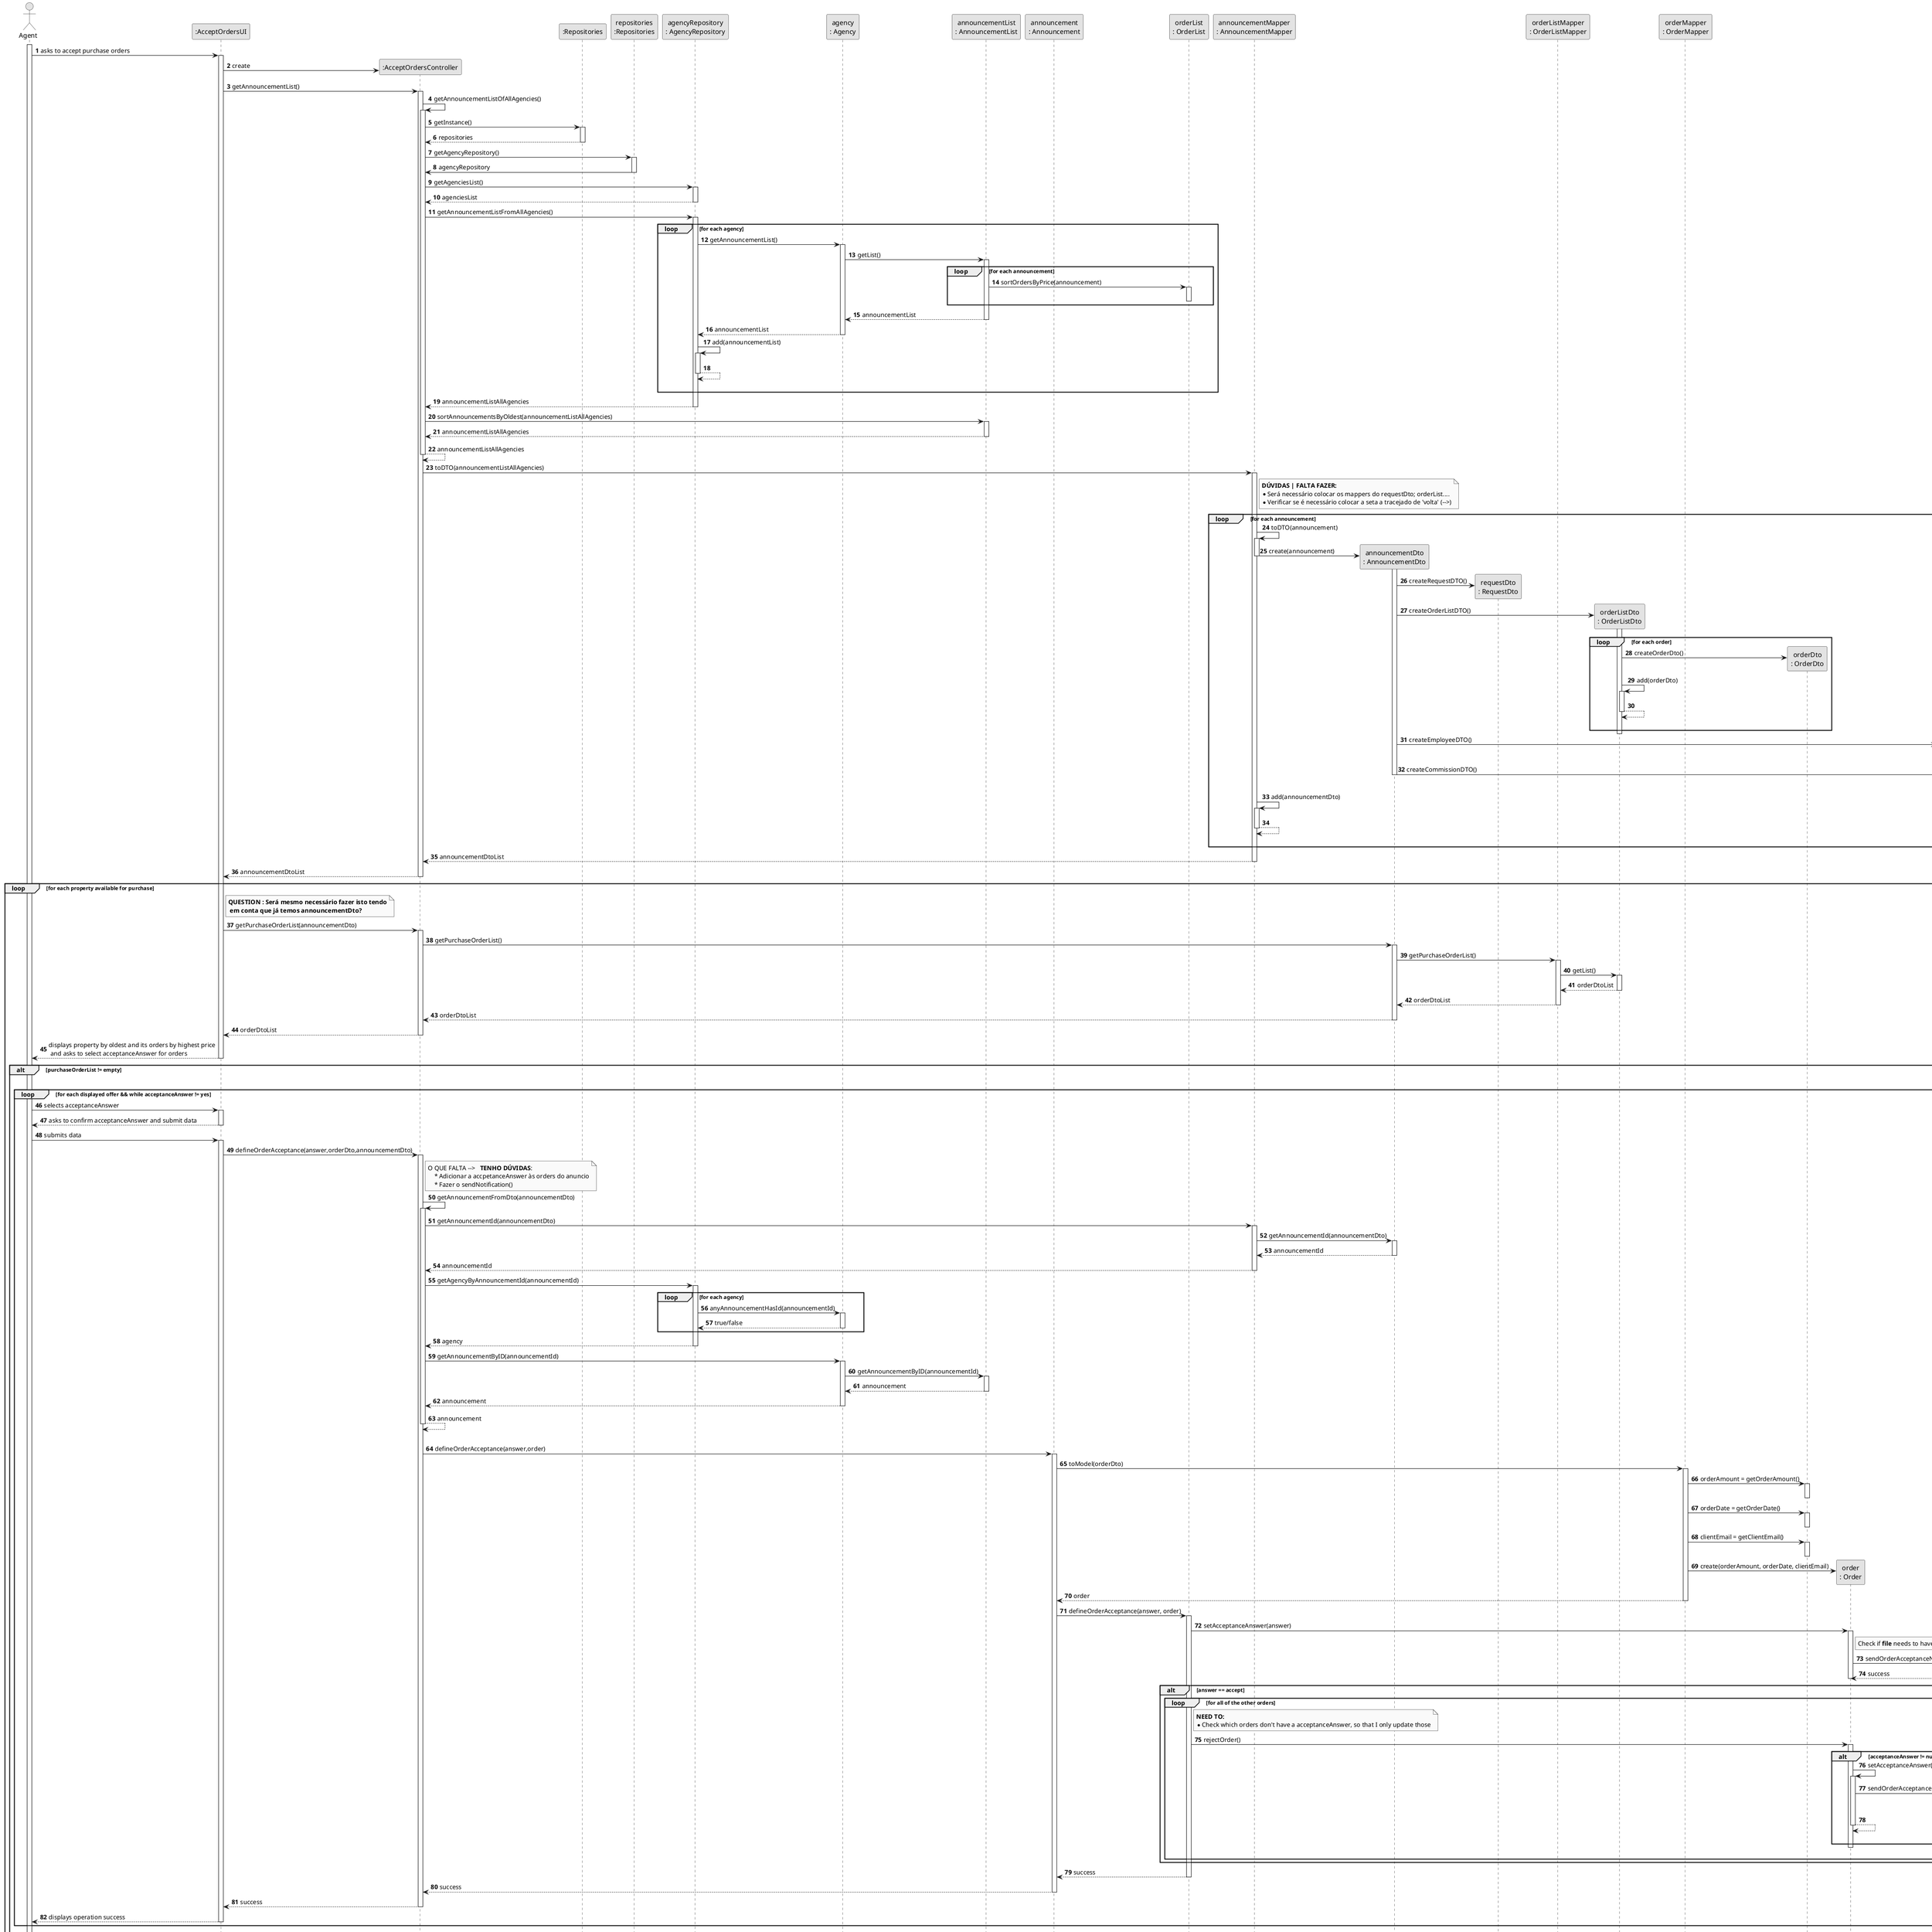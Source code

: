 @startuml
skinparam monochrome true
skinparam packageStyle rectangle
skinparam shadowing false

autonumber

'hide footbox
actor "Agent" as ADM
 participant ":AcceptOrdersUI" as UI
 participant ":AcceptOrdersController" as CTRL
 participant ":Repositories" as RepositorySingleton
 participant "repositories\n:Repositories" as PLAT
 participant "agencyRepository\n: AgencyRepository" as AgRep
 participant "agency\n: Agency" as AGENCY
 participant "announcementList\n: AnnouncementList" as AnnList
 participant "announcement\n: Announcement" as Announce
 participant "orderList\n: OrderList" as OrderList
 participant "announcementMapper\n: AnnouncementMapper" as AnnMAPPER
 participant "announcementDto\n: AnnouncementDto" as AnnDTO
 participant "requestDto\n: RequestDto" as RequestDTO
 participant "orderListMapper\n: OrderListMapper" as OrderListMapper
 participant "orderListDto\n: OrderListDto" as OrderListDTO
 participant "orderMapper\n: OrderMapper" as OrderMapper
 participant "orderDto\n: OrderDto" as OrderDTO
 participant "order\n: Order" as Order
 participant "employeeDto\n: EmployeeDto" as EmployeeDTO
participant "commissionDto\n: CommissionDto" as CommissionDTO

activate ADM
    ADM -> UI : asks to accept purchase orders
    activate UI

    UI -> CTRL** : create

    UI -> CTRL : getAnnouncementList()
    activate CTRL
    CTRL -> CTRL : getAnnouncementListOfAllAgencies()
    activate CTRL

    CTRL -> RepositorySingleton : getInstance()
    activate RepositorySingleton

    RepositorySingleton --> CTRL : repositories
    deactivate RepositorySingleton

     CTRL -> PLAT :  getAgencyRepository()
     activate PLAT

     PLAT -> CTRL : agencyRepository
     deactivate PLAT

     CTRL-> AgRep : getAgenciesList()
     activate AgRep

     AgRep --> CTRL : agenciesList
     deactivate AgRep

     CTRL -> AgRep :  getAnnouncementListFromAllAgencies()
     activate AgRep

         loop for each agency
         AgRep -> AGENCY :  getAnnouncementList()
         activate AGENCY

         AGENCY -> AnnList : getList()
         activate AnnList

            loop  for each announcement

            AnnList -> OrderList : sortOrdersByPrice(announcement)
            activate OrderList

            deactivate OrderList

            end loop

         AnnList --> AGENCY: announcementList
         deactivate AnnList

         AGENCY --> AgRep: announcementList
         deactivate AGENCY

         AgRep -> AgRep: add(announcementList)
         activate AgRep

         AgRep --> AgRep:
         deactivate AgRep
         |||
         end loop

     AgRep --> CTRL: announcementListAllAgencies
     deactivate AgRep

     CTRL -> AnnList: sortAnnouncementsByOldest(announcementListAllAgencies)
     activate AnnList

     AnnList --> CTRL: announcementListAllAgencies
     deactivate AnnList

     CTRL --> CTRL : announcementListAllAgencies
     deactivate CTRL

     CTRL -> AnnMAPPER : toDTO(announcementListAllAgencies)
     activate AnnMAPPER

         note right AnnMAPPER
         **DÚVIDAS | FALTA FAZER:**
         * Será necessário colocar os mappers do requestDto; orderList....
         * Verificar se é necessário colocar a seta a tracejado de 'volta' (-->)
         end note

         loop for each announcement

         AnnMAPPER -> AnnMAPPER : toDTO(announcement)
         activate AnnMAPPER

         AnnMAPPER -> AnnDTO**: create(announcement)
         deactivate AnnMAPPER
         activate AnnDTO

         AnnDTO -> RequestDTO** : createRequestDTO()

         AnnDTO -> OrderListDTO** : createOrderListDTO()
         activate OrderListDTO

             loop for each order

             OrderListDTO -> OrderDTO** : createOrderDto()

             OrderListDTO -> OrderListDTO : add(orderDto)
             activate OrderListDTO

             OrderListDTO --> OrderListDTO
             deactivate OrderListDTO
             |||
             end loop

         deactivate OrderListDTO

         AnnDTO -> EmployeeDTO** : createEmployeeDTO()

         AnnDTO -> CommissionDTO** : createCommissionDTO()
         deactivate AnnDTO

         AnnMAPPER -> AnnMAPPER: add(announcementDto)
         activate AnnMAPPER

         AnnMAPPER --> AnnMAPPER:
         deactivate AnnMAPPER

         |||
         end loop

     AnnMAPPER --> CTRL : announcementDtoList
     deactivate AnnMAPPER

     CTRL --> UI: announcementDtoList
     deactivate CTRL

    loop for each property available for purchase

        note right UI
            **QUESTION : Será mesmo necessário fazer isto tendo**
             **em conta que já temos announcementDto?**
        end note

    UI -> CTRL: getPurchaseOrderList(announcementDto)
    activate CTRL

    CTRL -> AnnDTO : getPurchaseOrderList()
    activate AnnDTO

    AnnDTO -> OrderListMapper : getPurchaseOrderList()
    activate OrderListMapper

    OrderListMapper -> OrderListDTO : getList()
    activate OrderListDTO

    OrderListDTO --> OrderListMapper : orderDtoList
    deactivate OrderListDTO

    OrderListMapper --> AnnDTO : orderDtoList
    deactivate OrderListMapper

    AnnDTO --> CTRL : orderDtoList
    deactivate AnnDTO

    CTRL --> UI: orderDtoList
    deactivate CTRL

    UI --> ADM : displays property by oldest and its orders by highest price\n and asks to select acceptanceAnswer for orders
    deactivate UI

        alt purchaseOrderList != empty
            |||
            loop for each displayed offer && while acceptanceAnswer != yes

            ADM -> UI  : selects acceptanceAnswer
            activate UI

            UI --> ADM : asks to confirm acceptanceAnswer and submit data
            deactivate UI

            ADM -> UI  : submits data
            activate UI

            UI -> CTRL : defineOrderAcceptance(answer,orderDto,announcementDto)
            activate CTRL

                note right CTRL
                O QUE FALTA -->  ** TENHO DÚVIDAS**:
                    * Adicionar a accpetanceAnswer às orders do anuncio
                    * Fazer o sendNotification()
                end note
            CTRL -> CTRL: getAnnouncementFromDto(announcementDto)
            activate CTRL

            CTRL -> AnnMAPPER: getAnnouncementId(announcementDto)
            activate AnnMAPPER

            AnnMAPPER -> AnnDTO: getAnnouncementId(announcementDto)
            activate AnnDTO

            AnnDTO --> AnnMAPPER: announcementId
            deactivate AnnDTO

            AnnMAPPER --> CTRL: announcementId
            deactivate AnnMAPPER

            CTRL -> AgRep: getAgencyByAnnouncementId(announcementId)
            activate AgRep

                loop for each agency

                AgRep -> AGENCY :  anyAnnouncementHasId(announcementId)
                activate AGENCY

                AGENCY --> AgRep: true/false
                deactivate AGENCY

                end loop

            AgRep --> CTRL : agency
            deactivate AgRep

            CTRL -> AGENCY :  getAnnouncementByID(announcementId)
            activate AGENCY

            AGENCY -> AnnList : getAnnouncementByID(announcementId)
            activate AnnList

            AnnList --> AGENCY : announcement
            deactivate AnnList

            AGENCY --> CTRL : announcement
            deactivate AGENCY

            CTRL --> CTRL : announcement
            deactivate CTRL

            |||
            CTRL-> Announce : defineOrderAcceptance(answer,order)
            activate Announce

            Announce -> OrderMapper: toModel(orderDto)
            activate OrderMapper

            OrderMapper -> OrderDTO : orderAmount = getOrderAmount()
            activate OrderDTO
            deactivate OrderDTO

            OrderMapper -> OrderDTO : orderDate = getOrderDate()
            activate OrderDTO
            deactivate OrderDTO

            OrderMapper -> OrderDTO : clientEmail = getClientEmail()
            activate OrderDTO
            deactivate OrderDTO

            OrderMapper -> Order** : create(orderAmount, orderDate, clientEmail)

            OrderMapper --> Announce : order
            deactivate OrderMapper

            Announce -> OrderList : defineOrderAcceptance(answer, order)
            activate OrderList

            OrderList -> Order : setAcceptanceAnswer(answer)
                        activate Order

                            note right Order
                                Check if **file** needs to have **specific name**
                            end note

            Order -> Notification: sendOrderAcceptanceNotification(clientEmail, answer)
            activate Notification
            Notification --> Order : success
            deactivate Notification

            deactivate Order
                alt answer == accept

                    loop for all of the other orders
                        note right OrderList
                            **NEED TO:**
                            * Check which orders don't have a acceptanceAnswer, so that I only update those
                        end note

                    OrderList -> Order : rejectOrder()
                    activate Order

                    alt acceptanceAnswer != null
                    Order -> Order : setAcceptanceAnswer(answer)
                    activate Order

                    Order -> Notification: sendOrderAcceptanceNotification(clientEmail,answer)
                    activate Notification
                    deactivate Notification

                    Order --> Order:
                    deactivate Order
                     |||
                    end alt
                    deactivate Order
                    |||
                    end loop

                end alt
            OrderList --> Announce: success
            deactivate OrderList
            Announce --> CTRL : success
            deactivate Announce

            CTRL --> UI : success
            deactivate CTRL

            UI --> ADM : displays operation success
            deactivate UI

            end loop
        |||
        end alt
    |||
    end loop

    deactivate ADM



@enduml